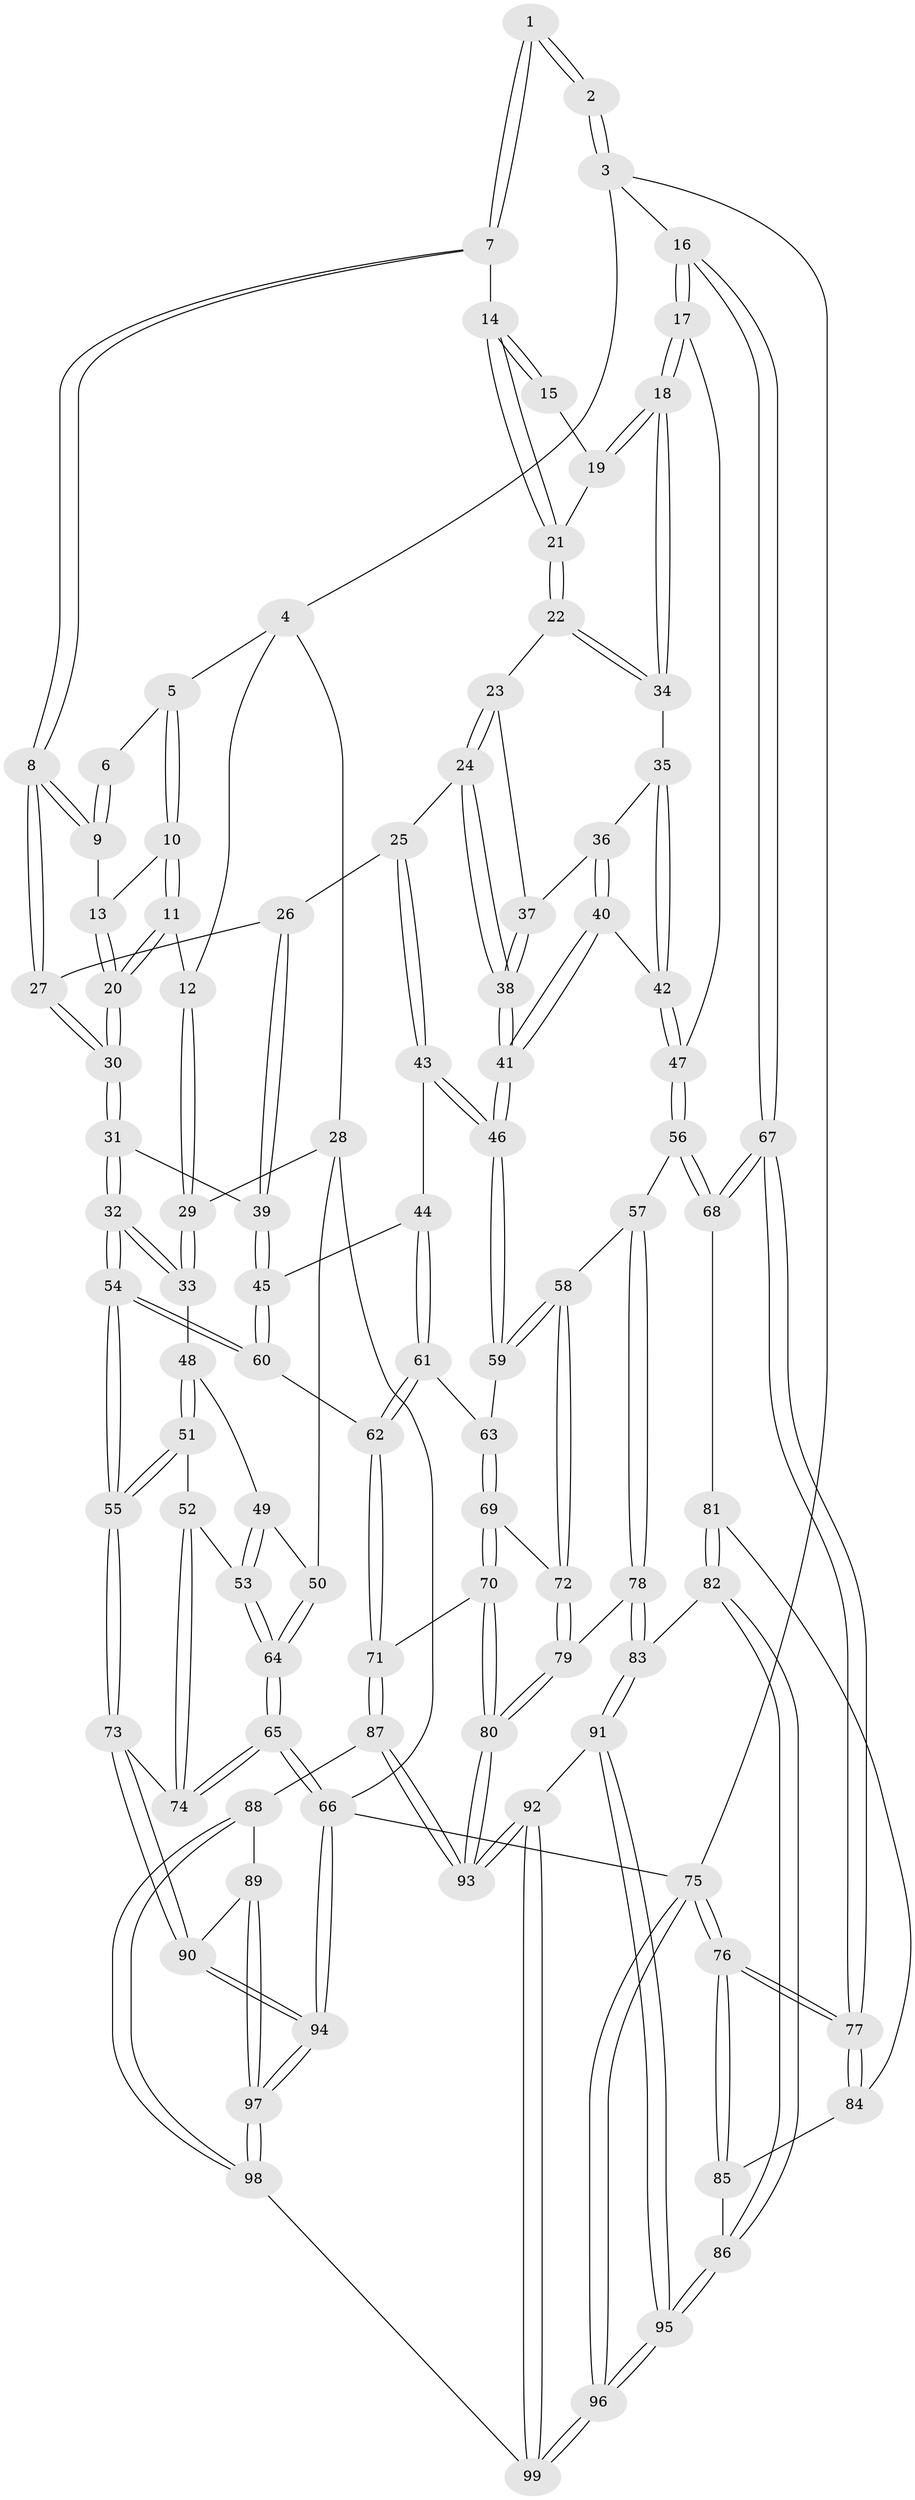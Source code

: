 // coarse degree distribution, {2: 0.03389830508474576, 3: 0.11864406779661017, 4: 0.288135593220339, 5: 0.423728813559322, 6: 0.1016949152542373, 7: 0.01694915254237288, 13: 0.01694915254237288}
// Generated by graph-tools (version 1.1) at 2025/06/03/04/25 22:06:52]
// undirected, 99 vertices, 244 edges
graph export_dot {
graph [start="1"]
  node [color=gray90,style=filled];
  1 [pos="+0.6711238507660041+0"];
  2 [pos="+1+0"];
  3 [pos="+1+0"];
  4 [pos="+0.28711198625809964+0"];
  5 [pos="+0.4034152512130741+0"];
  6 [pos="+0.4140489344896994+0"];
  7 [pos="+0.6957944878179855+0.05800553359924832"];
  8 [pos="+0.6189647382957167+0.2066286413301718"];
  9 [pos="+0.6018273267282985+0.19547344658913393"];
  10 [pos="+0.4227735028821127+0.03892773368026011"];
  11 [pos="+0.3861456256619802+0.18068257938490423"];
  12 [pos="+0.18141872615180693+0.13051509727549762"];
  13 [pos="+0.5061666378101738+0.16600616405503205"];
  14 [pos="+0.8187914381048276+0.15149543571015267"];
  15 [pos="+0.9655114973847808+0"];
  16 [pos="+1+0.370102786365569"];
  17 [pos="+1+0.366089369237308"];
  18 [pos="+1+0.35471750906134275"];
  19 [pos="+0.9390307558385024+0.1779967677315372"];
  20 [pos="+0.40197561332023857+0.2587115381946117"];
  21 [pos="+0.828024104498532+0.19005617912534692"];
  22 [pos="+0.8180037443747799+0.21980538465638458"];
  23 [pos="+0.8040869341820268+0.23892409691022704"];
  24 [pos="+0.6945400866041697+0.2576754366235471"];
  25 [pos="+0.6491190847952367+0.258734688025342"];
  26 [pos="+0.6279328353257669+0.23517696147988945"];
  27 [pos="+0.6227825792161185+0.22599538039522712"];
  28 [pos="+0+0.21453015754724059"];
  29 [pos="+0.11816081386768847+0.2482328451902293"];
  30 [pos="+0.39873321721834615+0.28400092721432196"];
  31 [pos="+0.34872713560470353+0.385070027009881"];
  32 [pos="+0.2794522735789086+0.3924332815619136"];
  33 [pos="+0.20174192742049793+0.356227028192431"];
  34 [pos="+1+0.33576306644101744"];
  35 [pos="+0.9014437746364848+0.32411868325503107"];
  36 [pos="+0.8481655742814681+0.31287033263232283"];
  37 [pos="+0.8083342700161199+0.25196415133670735"];
  38 [pos="+0.7730618942207916+0.3648833911054216"];
  39 [pos="+0.41147628658887014+0.4200124329875137"];
  40 [pos="+0.8119528126599797+0.46040946933336735"];
  41 [pos="+0.7780175950817609+0.48061299061662954"];
  42 [pos="+0.8161227565173242+0.4593940563358738"];
  43 [pos="+0.6450803639608343+0.36628278755454885"];
  44 [pos="+0.46834964526289885+0.46543400155038317"];
  45 [pos="+0.46686282367359216+0.4642943323314626"];
  46 [pos="+0.7706377751580483+0.4877419712010269"];
  47 [pos="+1+0.41320574779986274"];
  48 [pos="+0.10269803534852069+0.4695369979359764"];
  49 [pos="+0.07861450404821788+0.4727116764844028"];
  50 [pos="+0+0.43191102907347884"];
  51 [pos="+0.08923715689569847+0.5569444823304948"];
  52 [pos="+0+0.6131113992529825"];
  53 [pos="+0+0.6008426397367306"];
  54 [pos="+0.24017188390868266+0.6892495530923202"];
  55 [pos="+0.22294792722342788+0.700199881996879"];
  56 [pos="+0.8603432469502149+0.6289954894713761"];
  57 [pos="+0.8384093777496578+0.6220157498862999"];
  58 [pos="+0.8070706011098946+0.5845060124035103"];
  59 [pos="+0.7704241947736887+0.48872468969835325"];
  60 [pos="+0.25944593909258507+0.6915512525238329"];
  61 [pos="+0.4941167239393986+0.5210426596917438"];
  62 [pos="+0.3900133404205747+0.7099165102938992"];
  63 [pos="+0.5790793182252199+0.5679506614353358"];
  64 [pos="+0+0.601008025307185"];
  65 [pos="+0+1"];
  66 [pos="+0+1"];
  67 [pos="+1+0.5602118888265877"];
  68 [pos="+0.8975299373674538+0.6525698974587398"];
  69 [pos="+0.5894629898512392+0.6033962887717278"];
  70 [pos="+0.5283974572779512+0.7321183559630219"];
  71 [pos="+0.430888467856215+0.7555010100681856"];
  72 [pos="+0.658293011844058+0.6764988418929215"];
  73 [pos="+0.19998969734699815+0.7283862791232575"];
  74 [pos="+0.14089751109999238+0.7458836242507269"];
  75 [pos="+1+1"];
  76 [pos="+1+0.8897679373635218"];
  77 [pos="+1+0.7548084375395588"];
  78 [pos="+0.7639655205186898+0.7531235753477928"];
  79 [pos="+0.6716484785565737+0.7658980759901106"];
  80 [pos="+0.6519798775274003+0.7893447141097595"];
  81 [pos="+0.9178125164156745+0.7189938332158029"];
  82 [pos="+0.9027044033255357+0.7848468662856973"];
  83 [pos="+0.8273032278368746+0.8224362977000813"];
  84 [pos="+0.9723019796881137+0.7349194019511749"];
  85 [pos="+1+0.8698404237064528"];
  86 [pos="+0.9950569906588916+0.8701279541180411"];
  87 [pos="+0.44599248588489987+0.8835059008234772"];
  88 [pos="+0.4413414148763397+0.8895378240220158"];
  89 [pos="+0.2922740170974753+0.9137140841610365"];
  90 [pos="+0.2273877916762245+0.8098373708868855"];
  91 [pos="+0.8155031158885637+0.9036250903027662"];
  92 [pos="+0.6429039730498521+0.9110954480444389"];
  93 [pos="+0.6348724456403886+0.8992367699234378"];
  94 [pos="+0+1"];
  95 [pos="+0.8672699380867348+0.9625309001497793"];
  96 [pos="+0.8869660547202433+1"];
  97 [pos="+0.0520721953376857+1"];
  98 [pos="+0.4475736441398513+1"];
  99 [pos="+0.6448048360602767+1"];
  1 -- 2;
  1 -- 2;
  1 -- 7;
  1 -- 7;
  2 -- 3;
  2 -- 3;
  3 -- 4;
  3 -- 16;
  3 -- 75;
  4 -- 5;
  4 -- 12;
  4 -- 28;
  5 -- 6;
  5 -- 10;
  5 -- 10;
  6 -- 9;
  6 -- 9;
  7 -- 8;
  7 -- 8;
  7 -- 14;
  8 -- 9;
  8 -- 9;
  8 -- 27;
  8 -- 27;
  9 -- 13;
  10 -- 11;
  10 -- 11;
  10 -- 13;
  11 -- 12;
  11 -- 20;
  11 -- 20;
  12 -- 29;
  12 -- 29;
  13 -- 20;
  13 -- 20;
  14 -- 15;
  14 -- 15;
  14 -- 21;
  14 -- 21;
  15 -- 19;
  16 -- 17;
  16 -- 17;
  16 -- 67;
  16 -- 67;
  17 -- 18;
  17 -- 18;
  17 -- 47;
  18 -- 19;
  18 -- 19;
  18 -- 34;
  18 -- 34;
  19 -- 21;
  20 -- 30;
  20 -- 30;
  21 -- 22;
  21 -- 22;
  22 -- 23;
  22 -- 34;
  22 -- 34;
  23 -- 24;
  23 -- 24;
  23 -- 37;
  24 -- 25;
  24 -- 38;
  24 -- 38;
  25 -- 26;
  25 -- 43;
  25 -- 43;
  26 -- 27;
  26 -- 39;
  26 -- 39;
  27 -- 30;
  27 -- 30;
  28 -- 29;
  28 -- 50;
  28 -- 66;
  29 -- 33;
  29 -- 33;
  30 -- 31;
  30 -- 31;
  31 -- 32;
  31 -- 32;
  31 -- 39;
  32 -- 33;
  32 -- 33;
  32 -- 54;
  32 -- 54;
  33 -- 48;
  34 -- 35;
  35 -- 36;
  35 -- 42;
  35 -- 42;
  36 -- 37;
  36 -- 40;
  36 -- 40;
  37 -- 38;
  37 -- 38;
  38 -- 41;
  38 -- 41;
  39 -- 45;
  39 -- 45;
  40 -- 41;
  40 -- 41;
  40 -- 42;
  41 -- 46;
  41 -- 46;
  42 -- 47;
  42 -- 47;
  43 -- 44;
  43 -- 46;
  43 -- 46;
  44 -- 45;
  44 -- 61;
  44 -- 61;
  45 -- 60;
  45 -- 60;
  46 -- 59;
  46 -- 59;
  47 -- 56;
  47 -- 56;
  48 -- 49;
  48 -- 51;
  48 -- 51;
  49 -- 50;
  49 -- 53;
  49 -- 53;
  50 -- 64;
  50 -- 64;
  51 -- 52;
  51 -- 55;
  51 -- 55;
  52 -- 53;
  52 -- 74;
  52 -- 74;
  53 -- 64;
  53 -- 64;
  54 -- 55;
  54 -- 55;
  54 -- 60;
  54 -- 60;
  55 -- 73;
  55 -- 73;
  56 -- 57;
  56 -- 68;
  56 -- 68;
  57 -- 58;
  57 -- 78;
  57 -- 78;
  58 -- 59;
  58 -- 59;
  58 -- 72;
  58 -- 72;
  59 -- 63;
  60 -- 62;
  61 -- 62;
  61 -- 62;
  61 -- 63;
  62 -- 71;
  62 -- 71;
  63 -- 69;
  63 -- 69;
  64 -- 65;
  64 -- 65;
  65 -- 66;
  65 -- 66;
  65 -- 74;
  65 -- 74;
  66 -- 94;
  66 -- 94;
  66 -- 75;
  67 -- 68;
  67 -- 68;
  67 -- 77;
  67 -- 77;
  68 -- 81;
  69 -- 70;
  69 -- 70;
  69 -- 72;
  70 -- 71;
  70 -- 80;
  70 -- 80;
  71 -- 87;
  71 -- 87;
  72 -- 79;
  72 -- 79;
  73 -- 74;
  73 -- 90;
  73 -- 90;
  75 -- 76;
  75 -- 76;
  75 -- 96;
  75 -- 96;
  76 -- 77;
  76 -- 77;
  76 -- 85;
  76 -- 85;
  77 -- 84;
  77 -- 84;
  78 -- 79;
  78 -- 83;
  78 -- 83;
  79 -- 80;
  79 -- 80;
  80 -- 93;
  80 -- 93;
  81 -- 82;
  81 -- 82;
  81 -- 84;
  82 -- 83;
  82 -- 86;
  82 -- 86;
  83 -- 91;
  83 -- 91;
  84 -- 85;
  85 -- 86;
  86 -- 95;
  86 -- 95;
  87 -- 88;
  87 -- 93;
  87 -- 93;
  88 -- 89;
  88 -- 98;
  88 -- 98;
  89 -- 90;
  89 -- 97;
  89 -- 97;
  90 -- 94;
  90 -- 94;
  91 -- 92;
  91 -- 95;
  91 -- 95;
  92 -- 93;
  92 -- 93;
  92 -- 99;
  92 -- 99;
  94 -- 97;
  94 -- 97;
  95 -- 96;
  95 -- 96;
  96 -- 99;
  96 -- 99;
  97 -- 98;
  97 -- 98;
  98 -- 99;
}
